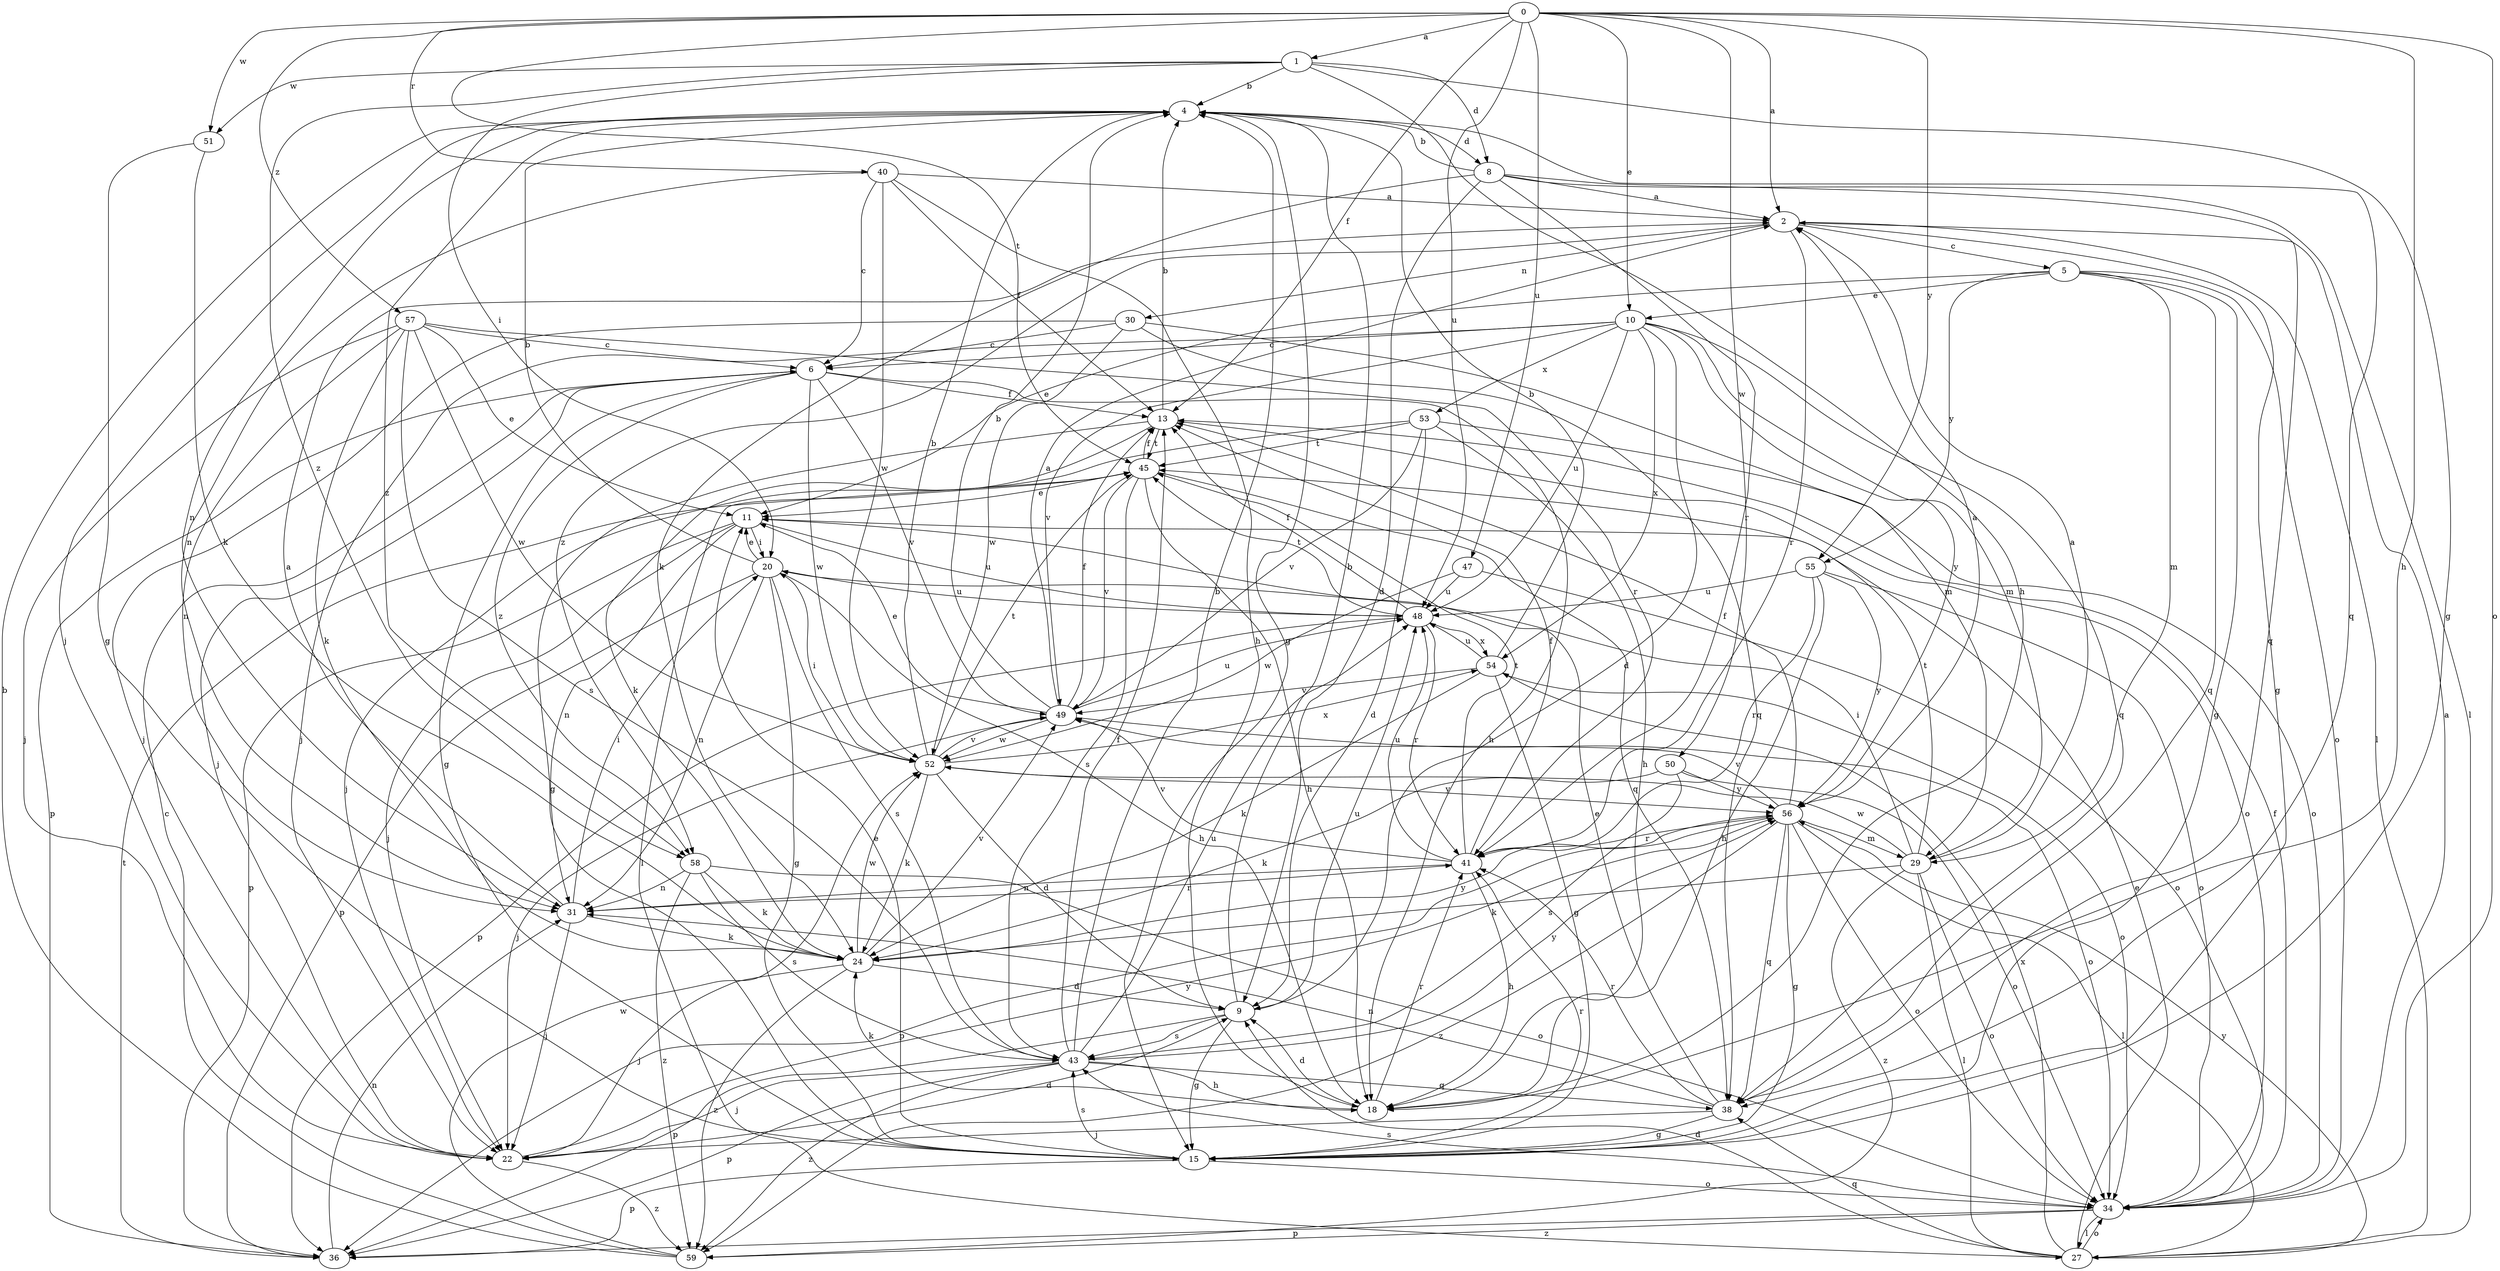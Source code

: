 strict digraph  {
0;
1;
2;
4;
5;
6;
8;
9;
10;
11;
13;
15;
18;
20;
22;
24;
27;
29;
30;
31;
34;
36;
38;
40;
41;
43;
45;
47;
48;
49;
50;
51;
52;
53;
54;
55;
56;
57;
58;
59;
0 -> 1  [label=a];
0 -> 2  [label=a];
0 -> 10  [label=e];
0 -> 13  [label=f];
0 -> 18  [label=h];
0 -> 34  [label=o];
0 -> 40  [label=r];
0 -> 45  [label=t];
0 -> 47  [label=u];
0 -> 48  [label=u];
0 -> 50  [label=w];
0 -> 51  [label=w];
0 -> 55  [label=y];
0 -> 57  [label=z];
1 -> 4  [label=b];
1 -> 8  [label=d];
1 -> 15  [label=g];
1 -> 18  [label=h];
1 -> 20  [label=i];
1 -> 51  [label=w];
1 -> 58  [label=z];
2 -> 5  [label=c];
2 -> 15  [label=g];
2 -> 27  [label=l];
2 -> 30  [label=n];
2 -> 41  [label=r];
2 -> 58  [label=z];
4 -> 8  [label=d];
4 -> 15  [label=g];
4 -> 22  [label=j];
4 -> 31  [label=n];
4 -> 38  [label=q];
4 -> 58  [label=z];
5 -> 10  [label=e];
5 -> 11  [label=e];
5 -> 15  [label=g];
5 -> 29  [label=m];
5 -> 34  [label=o];
5 -> 38  [label=q];
5 -> 55  [label=y];
6 -> 13  [label=f];
6 -> 15  [label=g];
6 -> 18  [label=h];
6 -> 22  [label=j];
6 -> 36  [label=p];
6 -> 49  [label=v];
6 -> 52  [label=w];
6 -> 58  [label=z];
8 -> 2  [label=a];
8 -> 4  [label=b];
8 -> 9  [label=d];
8 -> 24  [label=k];
8 -> 27  [label=l];
8 -> 38  [label=q];
8 -> 41  [label=r];
9 -> 4  [label=b];
9 -> 15  [label=g];
9 -> 36  [label=p];
9 -> 43  [label=s];
9 -> 48  [label=u];
10 -> 6  [label=c];
10 -> 9  [label=d];
10 -> 22  [label=j];
10 -> 29  [label=m];
10 -> 38  [label=q];
10 -> 48  [label=u];
10 -> 49  [label=v];
10 -> 53  [label=x];
10 -> 54  [label=x];
10 -> 56  [label=y];
11 -> 20  [label=i];
11 -> 22  [label=j];
11 -> 31  [label=n];
11 -> 36  [label=p];
11 -> 48  [label=u];
13 -> 4  [label=b];
13 -> 15  [label=g];
13 -> 24  [label=k];
13 -> 34  [label=o];
13 -> 45  [label=t];
15 -> 11  [label=e];
15 -> 34  [label=o];
15 -> 36  [label=p];
15 -> 41  [label=r];
15 -> 43  [label=s];
18 -> 9  [label=d];
18 -> 24  [label=k];
18 -> 41  [label=r];
20 -> 4  [label=b];
20 -> 11  [label=e];
20 -> 15  [label=g];
20 -> 18  [label=h];
20 -> 31  [label=n];
20 -> 36  [label=p];
20 -> 43  [label=s];
20 -> 48  [label=u];
22 -> 9  [label=d];
22 -> 56  [label=y];
22 -> 59  [label=z];
24 -> 9  [label=d];
24 -> 22  [label=j];
24 -> 49  [label=v];
24 -> 52  [label=w];
24 -> 56  [label=y];
24 -> 59  [label=z];
27 -> 9  [label=d];
27 -> 11  [label=e];
27 -> 34  [label=o];
27 -> 38  [label=q];
27 -> 54  [label=x];
27 -> 56  [label=y];
29 -> 2  [label=a];
29 -> 20  [label=i];
29 -> 24  [label=k];
29 -> 27  [label=l];
29 -> 34  [label=o];
29 -> 45  [label=t];
29 -> 52  [label=w];
29 -> 59  [label=z];
30 -> 6  [label=c];
30 -> 22  [label=j];
30 -> 29  [label=m];
30 -> 38  [label=q];
30 -> 52  [label=w];
31 -> 2  [label=a];
31 -> 20  [label=i];
31 -> 22  [label=j];
31 -> 24  [label=k];
31 -> 41  [label=r];
34 -> 2  [label=a];
34 -> 13  [label=f];
34 -> 27  [label=l];
34 -> 36  [label=p];
34 -> 43  [label=s];
34 -> 59  [label=z];
36 -> 31  [label=n];
36 -> 45  [label=t];
38 -> 11  [label=e];
38 -> 15  [label=g];
38 -> 22  [label=j];
38 -> 31  [label=n];
38 -> 41  [label=r];
40 -> 2  [label=a];
40 -> 6  [label=c];
40 -> 13  [label=f];
40 -> 18  [label=h];
40 -> 31  [label=n];
40 -> 52  [label=w];
41 -> 13  [label=f];
41 -> 18  [label=h];
41 -> 31  [label=n];
41 -> 45  [label=t];
41 -> 48  [label=u];
41 -> 49  [label=v];
43 -> 4  [label=b];
43 -> 13  [label=f];
43 -> 18  [label=h];
43 -> 22  [label=j];
43 -> 36  [label=p];
43 -> 38  [label=q];
43 -> 48  [label=u];
43 -> 56  [label=y];
43 -> 59  [label=z];
45 -> 11  [label=e];
45 -> 13  [label=f];
45 -> 18  [label=h];
45 -> 27  [label=l];
45 -> 38  [label=q];
45 -> 43  [label=s];
45 -> 49  [label=v];
47 -> 34  [label=o];
47 -> 48  [label=u];
47 -> 52  [label=w];
48 -> 13  [label=f];
48 -> 36  [label=p];
48 -> 41  [label=r];
48 -> 45  [label=t];
48 -> 54  [label=x];
49 -> 2  [label=a];
49 -> 4  [label=b];
49 -> 11  [label=e];
49 -> 13  [label=f];
49 -> 22  [label=j];
49 -> 34  [label=o];
49 -> 48  [label=u];
49 -> 52  [label=w];
50 -> 24  [label=k];
50 -> 34  [label=o];
50 -> 43  [label=s];
50 -> 56  [label=y];
51 -> 15  [label=g];
51 -> 24  [label=k];
52 -> 4  [label=b];
52 -> 9  [label=d];
52 -> 20  [label=i];
52 -> 24  [label=k];
52 -> 45  [label=t];
52 -> 49  [label=v];
52 -> 54  [label=x];
52 -> 56  [label=y];
53 -> 9  [label=d];
53 -> 18  [label=h];
53 -> 22  [label=j];
53 -> 34  [label=o];
53 -> 45  [label=t];
53 -> 49  [label=v];
54 -> 4  [label=b];
54 -> 15  [label=g];
54 -> 24  [label=k];
54 -> 34  [label=o];
54 -> 48  [label=u];
54 -> 49  [label=v];
55 -> 18  [label=h];
55 -> 34  [label=o];
55 -> 41  [label=r];
55 -> 48  [label=u];
55 -> 56  [label=y];
56 -> 2  [label=a];
56 -> 13  [label=f];
56 -> 15  [label=g];
56 -> 27  [label=l];
56 -> 29  [label=m];
56 -> 34  [label=o];
56 -> 36  [label=p];
56 -> 38  [label=q];
56 -> 41  [label=r];
56 -> 49  [label=v];
56 -> 59  [label=z];
57 -> 6  [label=c];
57 -> 11  [label=e];
57 -> 22  [label=j];
57 -> 24  [label=k];
57 -> 31  [label=n];
57 -> 41  [label=r];
57 -> 43  [label=s];
57 -> 52  [label=w];
58 -> 24  [label=k];
58 -> 31  [label=n];
58 -> 34  [label=o];
58 -> 43  [label=s];
58 -> 59  [label=z];
59 -> 4  [label=b];
59 -> 6  [label=c];
59 -> 52  [label=w];
}
